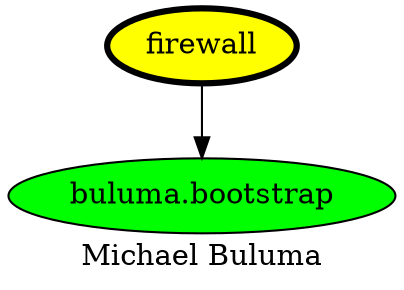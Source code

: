 digraph PhiloDilemma {
  label = "Michael Buluma" ;
  overlap=false
  {
    "firewall" [fillcolor=yellow style=filled penwidth=3]
    "buluma.bootstrap" [fillcolor=green style=filled]
  }
  "firewall" -> "buluma.bootstrap"
}
